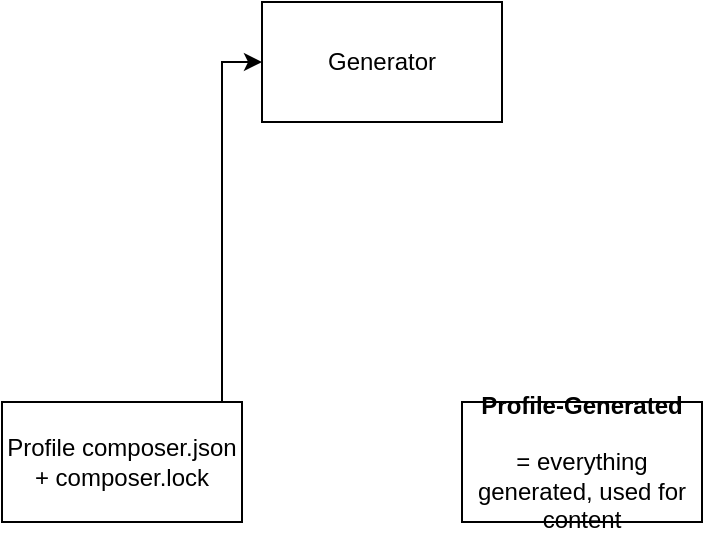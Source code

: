 <mxfile version="13.9.5" type="device"><diagram id="yKaUN0cngjw-En6S_0-K" name="Seite-1"><mxGraphModel dx="1106" dy="900" grid="1" gridSize="10" guides="1" tooltips="1" connect="1" arrows="1" fold="1" page="1" pageScale="1" pageWidth="827" pageHeight="1169" math="0" shadow="0"><root><mxCell id="0"/><mxCell id="1" parent="0"/><mxCell id="XOoMJhlhdFln9SOHnH65-1" value="Generator" style="rounded=0;whiteSpace=wrap;html=1;" vertex="1" parent="1"><mxGeometry x="220" y="170" width="120" height="60" as="geometry"/></mxCell><mxCell id="XOoMJhlhdFln9SOHnH65-3" style="edgeStyle=orthogonalEdgeStyle;rounded=0;orthogonalLoop=1;jettySize=auto;html=1;" edge="1" parent="1" source="XOoMJhlhdFln9SOHnH65-2" target="XOoMJhlhdFln9SOHnH65-1"><mxGeometry relative="1" as="geometry"><Array as="points"><mxPoint x="200" y="200"/></Array></mxGeometry></mxCell><mxCell id="XOoMJhlhdFln9SOHnH65-2" value="Profile composer.json + composer.lock" style="rounded=0;whiteSpace=wrap;html=1;" vertex="1" parent="1"><mxGeometry x="90" y="370" width="120" height="60" as="geometry"/></mxCell><mxCell id="XOoMJhlhdFln9SOHnH65-4" value="&lt;b&gt;Profile-Generated&lt;br&gt;&lt;/b&gt;&lt;br&gt;= everything generated, used for content" style="rounded=0;whiteSpace=wrap;html=1;" vertex="1" parent="1"><mxGeometry x="320" y="370" width="120" height="60" as="geometry"/></mxCell></root></mxGraphModel></diagram></mxfile>